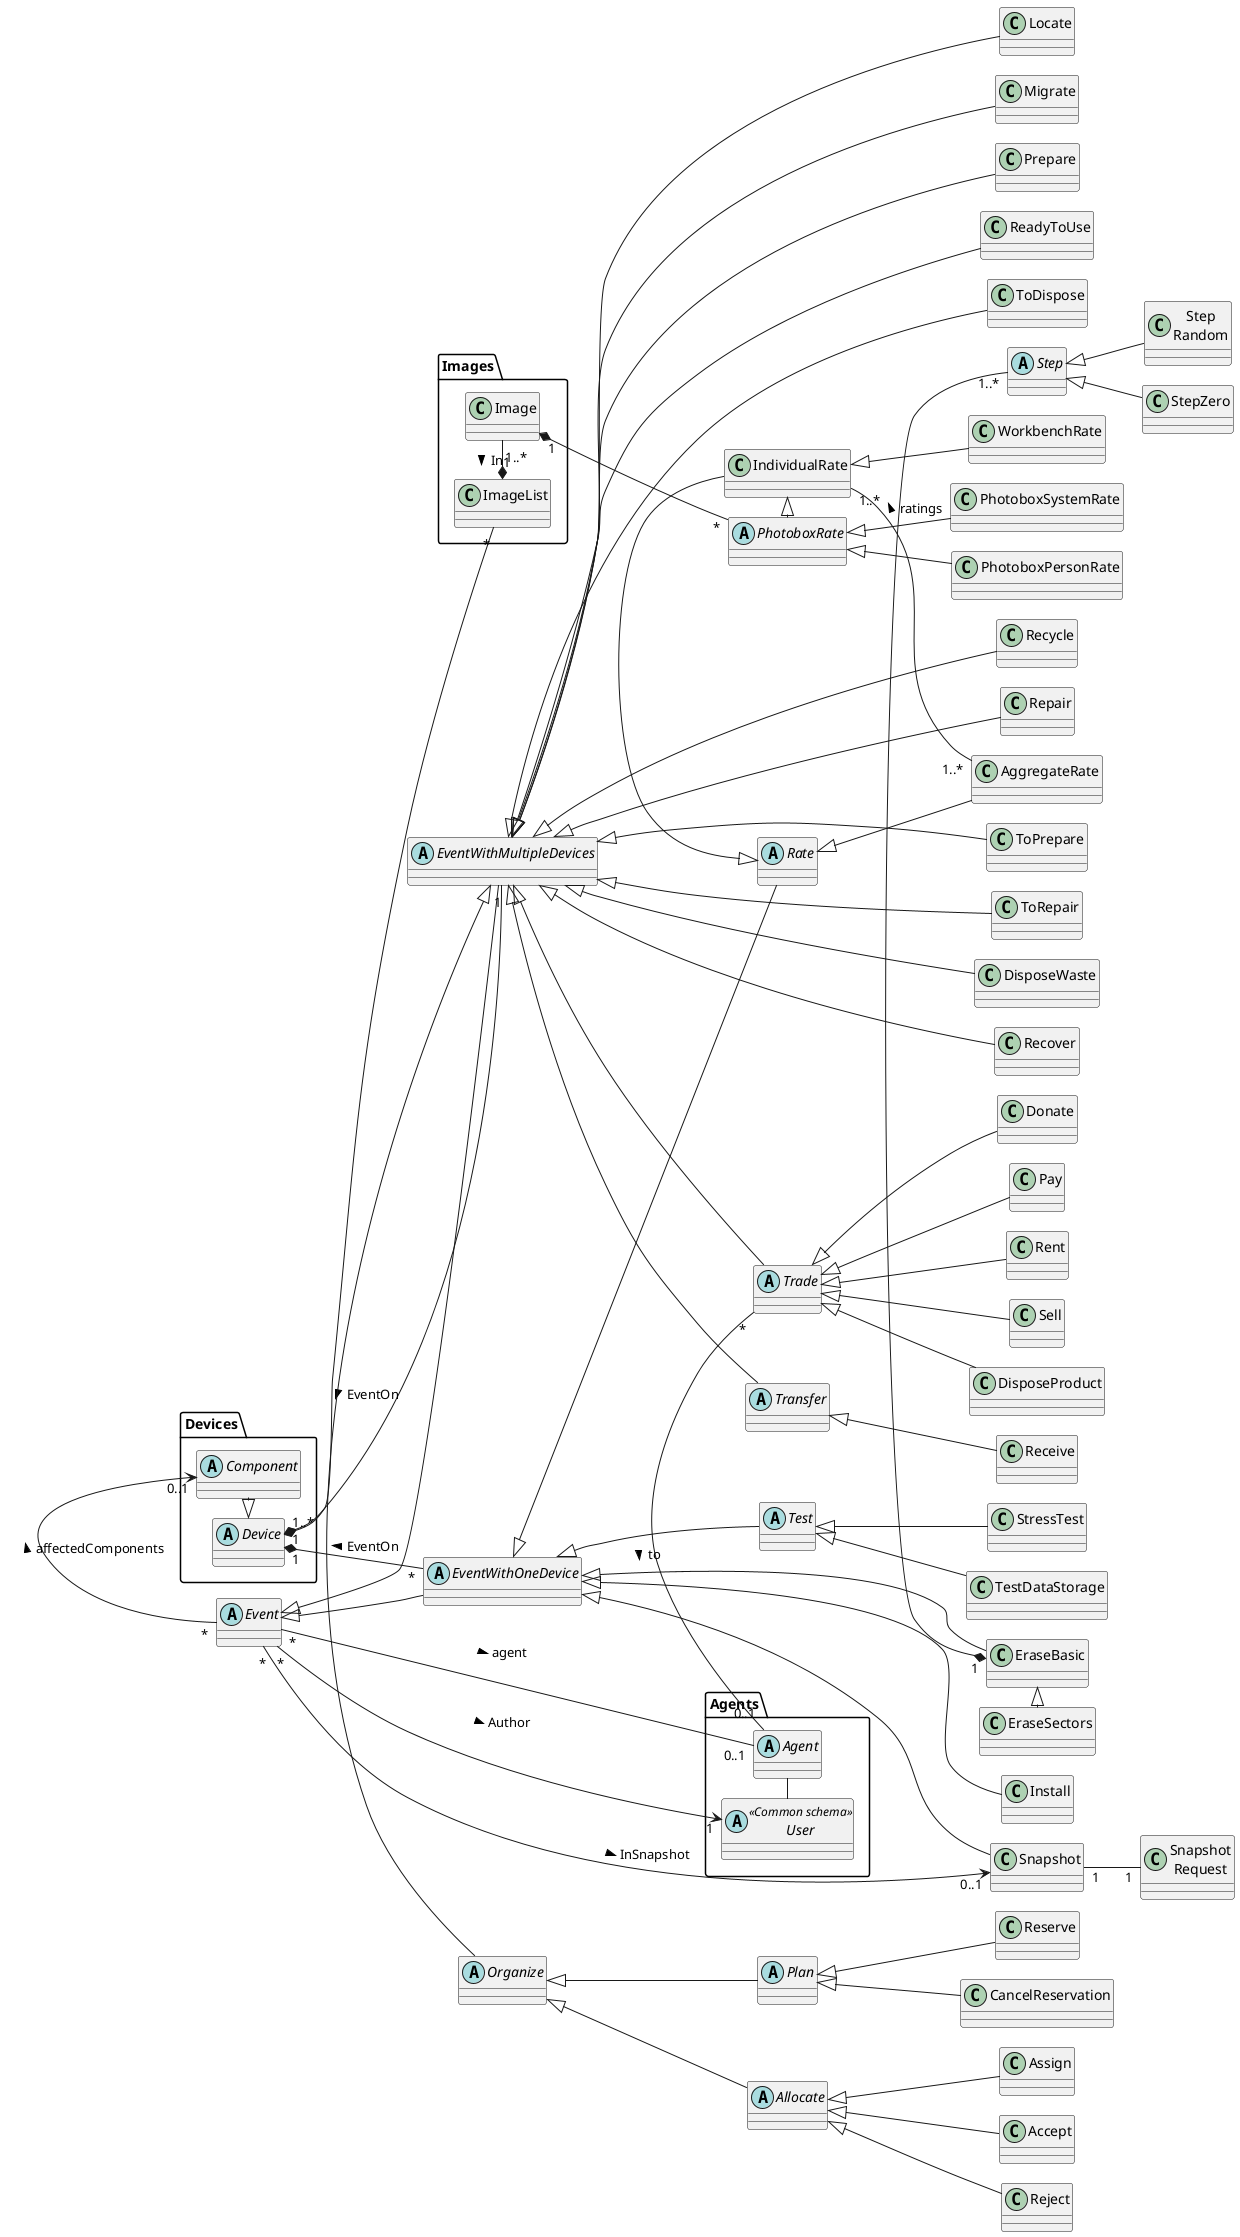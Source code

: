 @startuml
left to right direction
skinparam nodesep 20
skinparam ranksep 1

abstract class Rate
abstract class Event
abstract class Test
abstract class Allocate
abstract class Transfer
abstract class Trade
abstract class EventWithOneDevice
abstract class EventWithMultipleDevices
abstract class Organize
abstract class Plan
abstract class Step
abstract class PhotoboxRate


package "Devices" {
    abstract class Device
    abstract class Component
    Device <|- Component
}


IndividualRate "1..*" -- "1..*" AggregateRate : ratings <

Event <|-- EventWithOneDevice
Event <|-- EventWithMultipleDevices
EventWithOneDevice <|--- Snapshot
EventWithOneDevice <|--- Install
EventWithOneDevice <|-- Rate
Rate <|-- AggregateRate
Rate <|- IndividualRate
IndividualRate <|- PhotoboxRate
IndividualRate <|-- WorkbenchRate
EventWithOneDevice <|-- Test
Test <|-- TestDataStorage
Test <|-- StressTest
EventWithOneDevice <|--- EraseBasic
EraseBasic <|- EraseSectors

Step <|-- StepZero
Step <|-- "Step\nRandom"
Snapshot "1" -- "1" "Snapshot\nRequest"
Event "*" -> "0..1" Snapshot : InSnapshot >
Event "*" -> "0..1" Component : affectedComponents >
Device "1" *- "*" EventWithOneDevice : EventOn <
Device "1..*" *- "1" EventWithMultipleDevices : EventOn <
EraseBasic "1" *- "1..*" Step
PhotoboxRate <|-- PhotoboxSystemRate
PhotoboxRate <|-- PhotoboxPersonRate

package Images{
    ImageList "1" *- "1..*" Image : In <
    Device "1" *-- "*" ImageList
    Image "1" *-- "*" PhotoboxRate
}

EventWithMultipleDevices <|- Organize
EventWithMultipleDevices <|-- Transfer
EventWithMultipleDevices <|-- Trade
EventWithMultipleDevices <|--- ToDispose
EventWithMultipleDevices <|--- Locate
EventWithMultipleDevices <|--- Migrate
EventWithMultipleDevices <|--- Prepare
EventWithMultipleDevices <|--- ReadyToUse
EventWithMultipleDevices <|--- Recycle
EventWithMultipleDevices <|--- Repair
EventWithMultipleDevices <|--- ToPrepare
EventWithMultipleDevices <|--- ToRepair
EventWithMultipleDevices <|--- DisposeWaste
EventWithMultipleDevices <|--- Recover
Transfer <|-- Receive
Trade <|-- Sell
Trade <|-- DisposeProduct
Trade <|-- Donate
Trade <|-- Pay
Trade <|-- Rent
Organize <|-- Allocate
Allocate <|-- Accept
Allocate <|-- Reject
Allocate <|-- Assign
Organize <|-- Plan
Plan <|-- Reserve
Plan <|-- CancelReservation


package Agents {
    abstract class User <<Common schema>>
    abstract class Agent

    Event "*" -> "1" User : Author >
    Event "*" - "0..1" Agent : agent >
    Trade "*" - "0..1" Agent : to >

    User - Agent
}

@enduml
